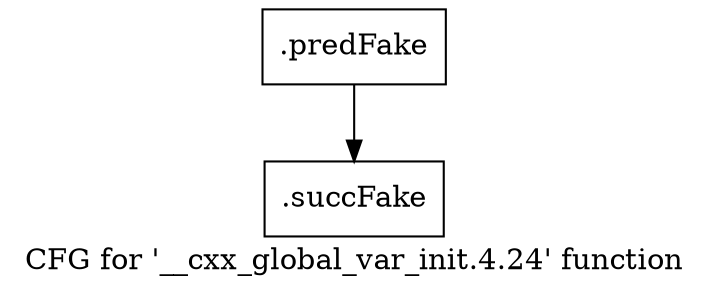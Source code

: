digraph "CFG for '__cxx_global_var_init.4.24' function" {
	label="CFG for '__cxx_global_var_init.4.24' function";

	Node0x4e4fb60 [shape=record,filename="../../../../../src/ban_s3.h",linenumber="111",label="{.predFake}"];
	Node0x4e4fb60 -> Node0x4deaac0[ callList="" memoryops="" filename="../../../../../src/ban_s3.h" execusionnum="0"];
	Node0x4deaac0 [shape=record,filename="../../../../../src/ban_s3.h",linenumber="111",label="{.succFake}"];
}
